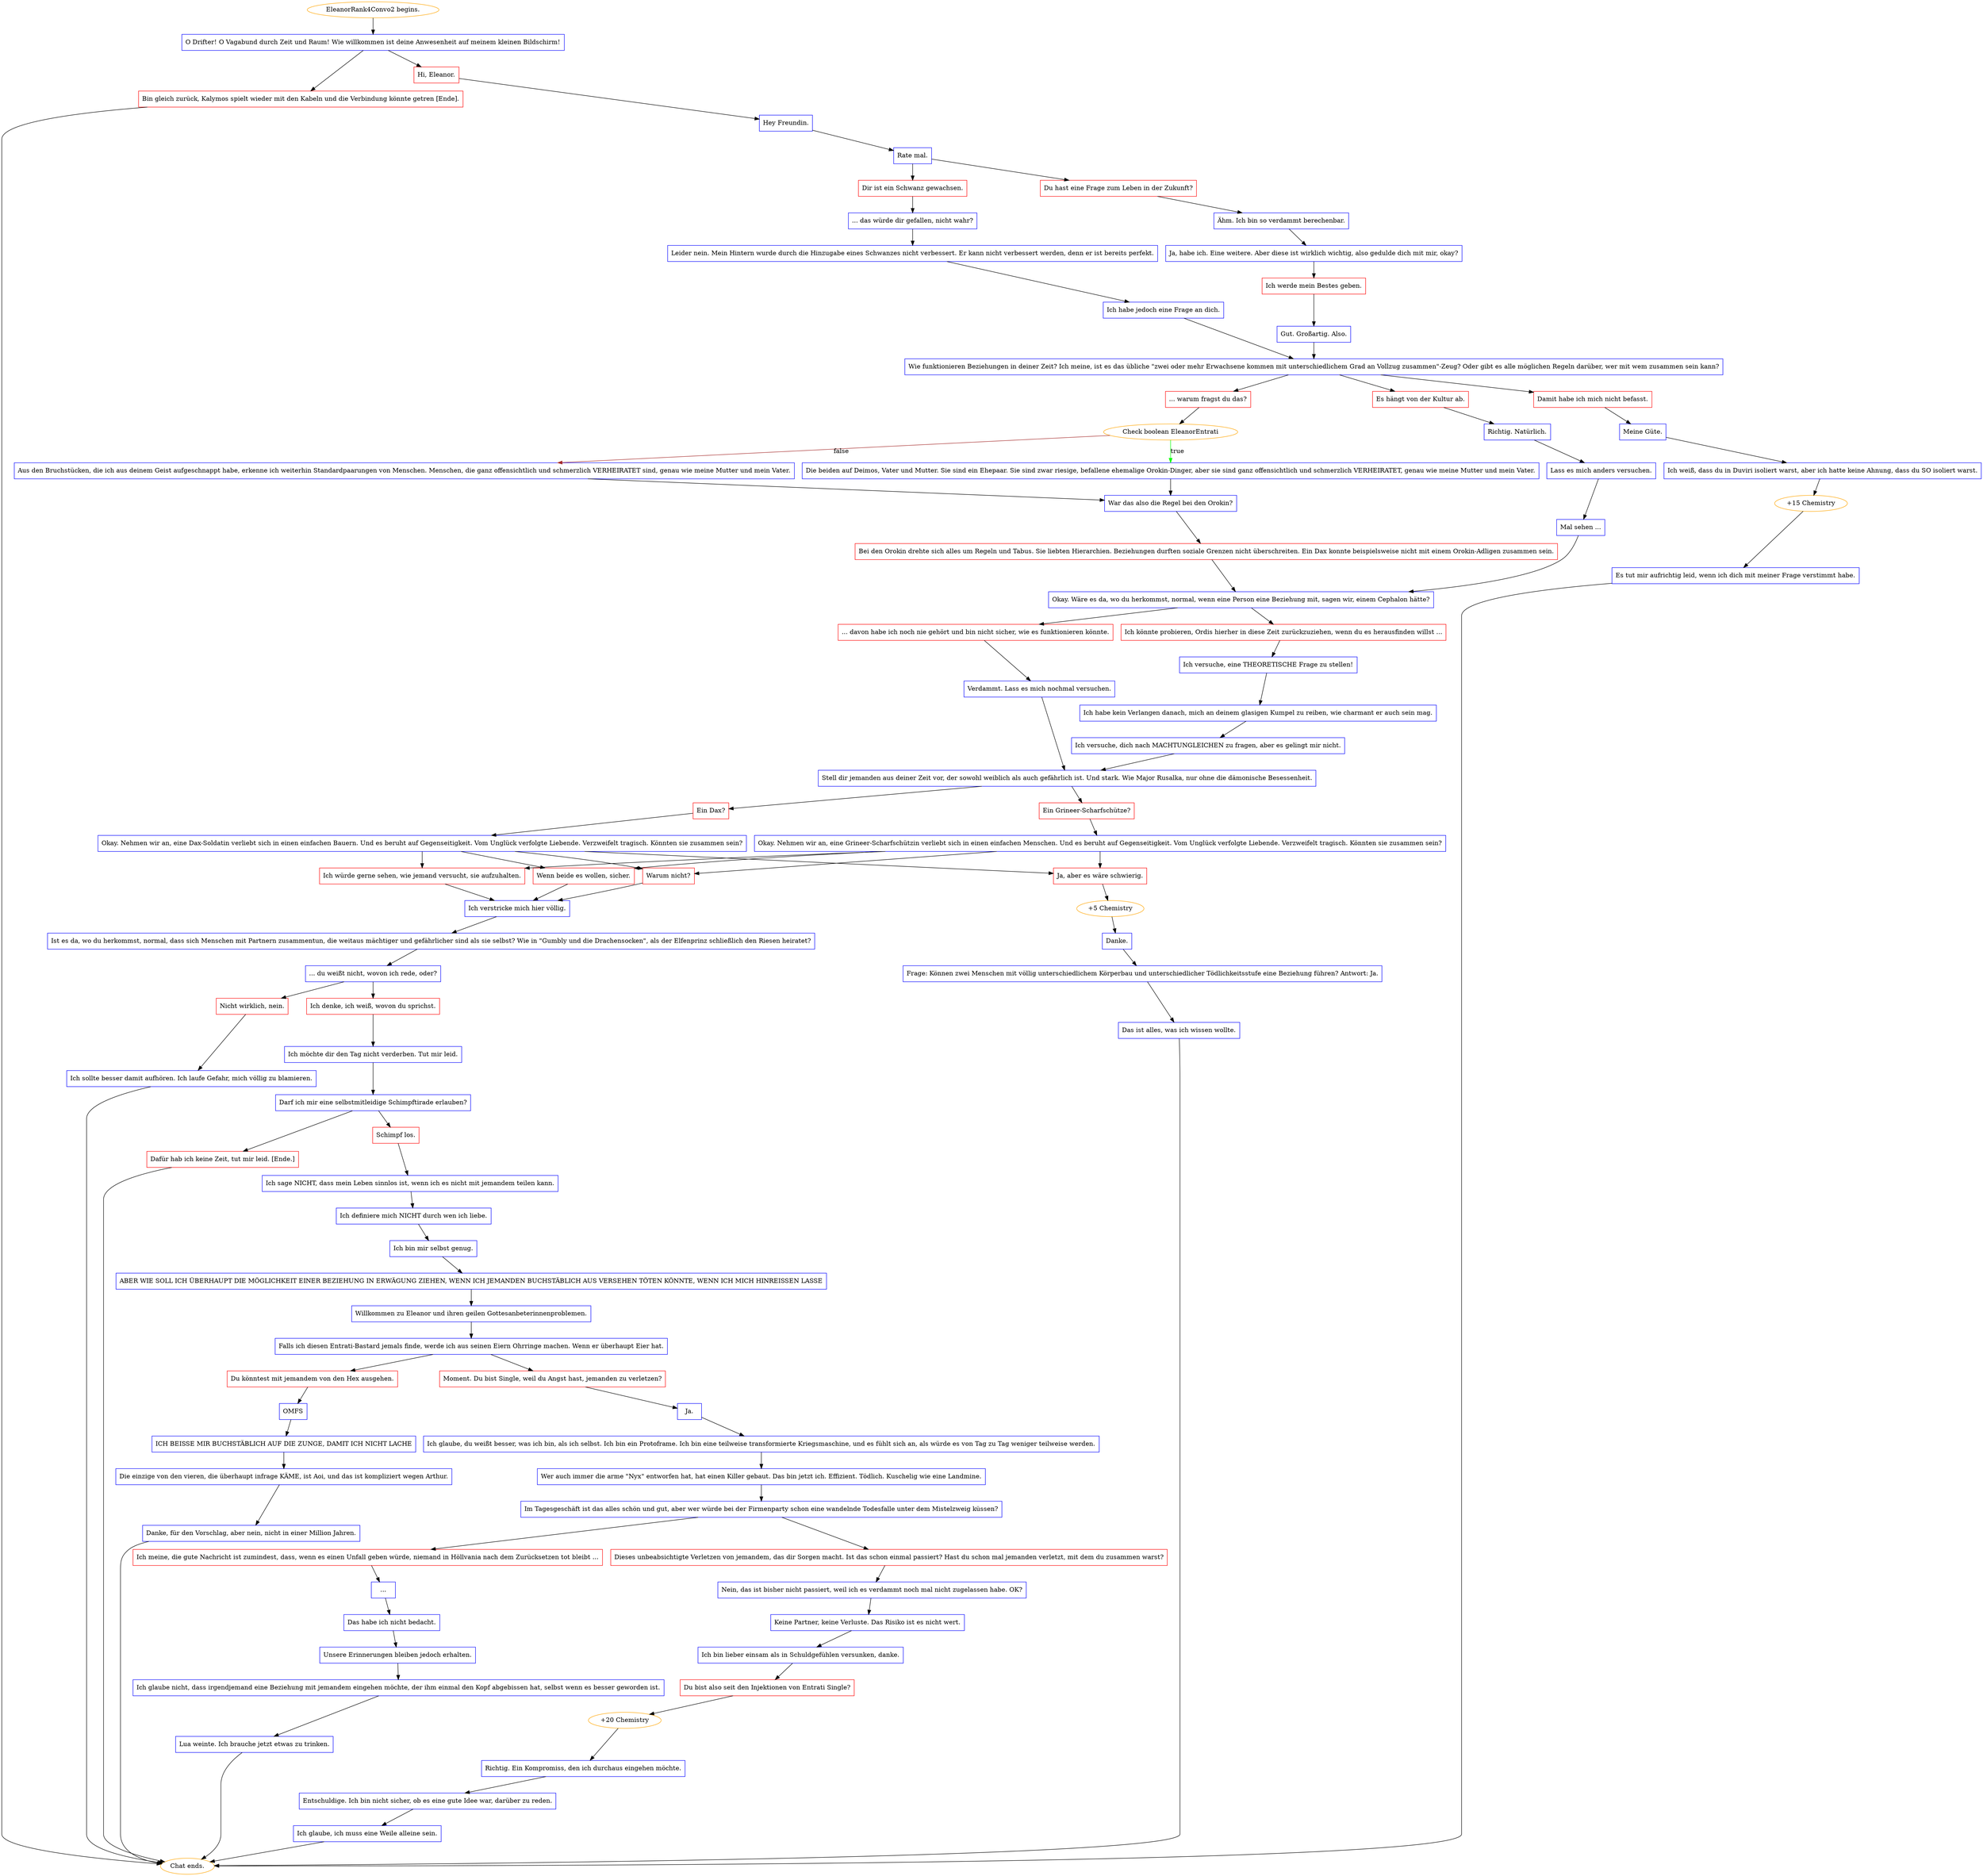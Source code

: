digraph {
	"EleanorRank4Convo2 begins." [color=orange];
		"EleanorRank4Convo2 begins." -> j1047714114;
	j1047714114 [label="O Drifter! O Vagabund durch Zeit und Raum! Wie willkommen ist deine Anwesenheit auf meinem kleinen Bildschirm!",shape=box,color=blue];
		j1047714114 -> j606125128;
		j1047714114 -> j3637568394;
	j606125128 [label="Hi, Eleanor.",shape=box,color=red];
		j606125128 -> j3947811666;
	j3637568394 [label="Bin gleich zurück, Kalymos spielt wieder mit den Kabeln und die Verbindung könnte getren [Ende].",shape=box,color=red];
		j3637568394 -> "Chat ends.";
	j3947811666 [label="Hey Freundin.",shape=box,color=blue];
		j3947811666 -> j2737014596;
	"Chat ends." [color=orange];
	j2737014596 [label="Rate mal.",shape=box,color=blue];
		j2737014596 -> j2302309927;
		j2737014596 -> j1708040179;
	j2302309927 [label="Du hast eine Frage zum Leben in der Zukunft?",shape=box,color=red];
		j2302309927 -> j2485930634;
	j1708040179 [label="Dir ist ein Schwanz gewachsen.",shape=box,color=red];
		j1708040179 -> j576079048;
	j2485930634 [label="Ähm. Ich bin so verdammt berechenbar.",shape=box,color=blue];
		j2485930634 -> j1191904692;
	j576079048 [label="... das würde dir gefallen, nicht wahr?",shape=box,color=blue];
		j576079048 -> j3028964217;
	j1191904692 [label="Ja, habe ich. Eine weitere. Aber diese ist wirklich wichtig, also gedulde dich mit mir, okay?",shape=box,color=blue];
		j1191904692 -> j2278518002;
	j3028964217 [label="Leider nein. Mein Hintern wurde durch die Hinzugabe eines Schwanzes nicht verbessert. Er kann nicht verbessert werden, denn er ist bereits perfekt.",shape=box,color=blue];
		j3028964217 -> j2285920087;
	j2278518002 [label="Ich werde mein Bestes geben.",shape=box,color=red];
		j2278518002 -> j1884157539;
	j2285920087 [label="Ich habe jedoch eine Frage an dich.",shape=box,color=blue];
		j2285920087 -> j272921119;
	j1884157539 [label="Gut. Großartig. Also.",shape=box,color=blue];
		j1884157539 -> j272921119;
	j272921119 [label="Wie funktionieren Beziehungen in deiner Zeit? Ich meine, ist es das übliche \"zwei oder mehr Erwachsene kommen mit unterschiedlichem Grad an Vollzug zusammen\"-Zeug? Oder gibt es alle möglichen Regeln darüber, wer mit wem zusammen sein kann?",shape=box,color=blue];
		j272921119 -> j2168996761;
		j272921119 -> j3408765853;
		j272921119 -> j3705984822;
	j2168996761 [label="Damit habe ich mich nicht befasst.",shape=box,color=red];
		j2168996761 -> j645710792;
	j3408765853 [label="Es hängt von der Kultur ab.",shape=box,color=red];
		j3408765853 -> j2733557012;
	j3705984822 [label="... warum fragst du das?",shape=box,color=red];
		j3705984822 -> j614221672;
	j645710792 [label="Meine Güte.",shape=box,color=blue];
		j645710792 -> j4269596130;
	j2733557012 [label="Richtig. Natürlich.",shape=box,color=blue];
		j2733557012 -> j2003203930;
	j614221672 [label="Check boolean EleanorEntrati",color=orange];
		j614221672 -> j3754616155 [label=true,color=green];
		j614221672 -> j490384285 [label=false,color=brown];
	j4269596130 [label="Ich weiß, dass du in Duviri isoliert warst, aber ich hatte keine Ahnung, dass du SO isoliert warst.",shape=box,color=blue];
		j4269596130 -> j1817183539;
	j2003203930 [label="Lass es mich anders versuchen.",shape=box,color=blue];
		j2003203930 -> j3259672218;
	j3754616155 [label="Die beiden auf Deimos, Vater und Mutter. Sie sind ein Ehepaar. Sie sind zwar riesige, befallene ehemalige Orokin-Dinger, aber sie sind ganz offensichtlich und schmerzlich VERHEIRATET, genau wie meine Mutter und mein Vater.",shape=box,color=blue];
		j3754616155 -> j2994355481;
	j490384285 [label="Aus den Bruchstücken, die ich aus deinem Geist aufgeschnappt habe, erkenne ich weiterhin Standardpaarungen von Menschen. Menschen, die ganz offensichtlich und schmerzlich VERHEIRATET sind, genau wie meine Mutter und mein Vater.",shape=box,color=blue];
		j490384285 -> j2994355481;
	j1817183539 [label="+15 Chemistry",color=orange];
		j1817183539 -> j2347548201;
	j3259672218 [label="Mal sehen ...",shape=box,color=blue];
		j3259672218 -> j582456363;
	j2994355481 [label="War das also die Regel bei den Orokin?",shape=box,color=blue];
		j2994355481 -> j2449312253;
	j2347548201 [label="Es tut mir aufrichtig leid, wenn ich dich mit meiner Frage verstimmt habe.",shape=box,color=blue];
		j2347548201 -> "Chat ends.";
	j582456363 [label="Okay. Wäre es da, wo du herkommst, normal, wenn eine Person eine Beziehung mit, sagen wir, einem Cephalon hätte?",shape=box,color=blue];
		j582456363 -> j2968088261;
		j582456363 -> j3254938224;
	j2449312253 [label="Bei den Orokin drehte sich alles um Regeln und Tabus. Sie liebten Hierarchien. Beziehungen durften soziale Grenzen nicht überschreiten. Ein Dax konnte beispielsweise nicht mit einem Orokin-Adligen zusammen sein.",shape=box,color=red];
		j2449312253 -> j582456363;
	j2968088261 [label="Ich könnte probieren, Ordis hierher in diese Zeit zurückzuziehen, wenn du es herausfinden willst ...",shape=box,color=red];
		j2968088261 -> j1083991739;
	j3254938224 [label="... davon habe ich noch nie gehört und bin nicht sicher, wie es funktionieren könnte.",shape=box,color=red];
		j3254938224 -> j4136101805;
	j1083991739 [label="Ich versuche, eine THEORETISCHE Frage zu stellen!",shape=box,color=blue];
		j1083991739 -> j4086665753;
	j4136101805 [label="Verdammt. Lass es mich nochmal versuchen.",shape=box,color=blue];
		j4136101805 -> j1756057178;
	j4086665753 [label="Ich habe kein Verlangen danach, mich an deinem glasigen Kumpel zu reiben, wie charmant er auch sein mag.",shape=box,color=blue];
		j4086665753 -> j3226841498;
	j1756057178 [label="Stell dir jemanden aus deiner Zeit vor, der sowohl weiblich als auch gefährlich ist. Und stark. Wie Major Rusalka, nur ohne die dämonische Besessenheit.",shape=box,color=blue];
		j1756057178 -> j2398292049;
		j1756057178 -> j2121519321;
	j3226841498 [label="Ich versuche, dich nach MACHTUNGLEICHEN zu fragen, aber es gelingt mir nicht.",shape=box,color=blue];
		j3226841498 -> j1756057178;
	j2398292049 [label="Ein Grineer-Scharfschütze?",shape=box,color=red];
		j2398292049 -> j3701098103;
	j2121519321 [label="Ein Dax?",shape=box,color=red];
		j2121519321 -> j4032886258;
	j3701098103 [label="Okay. Nehmen wir an, eine Grineer-Scharfschützin verliebt sich in einen einfachen Menschen. Und es beruht auf Gegenseitigkeit. Vom Unglück verfolgte Liebende. Verzweifelt tragisch. Könnten sie zusammen sein?",shape=box,color=blue];
		j3701098103 -> j2045558370;
		j3701098103 -> j2331880519;
		j3701098103 -> j4201153280;
		j3701098103 -> j4223812257;
	j4032886258 [label="Okay. Nehmen wir an, eine Dax-Soldatin verliebt sich in einen einfachen Bauern. Und es beruht auf Gegenseitigkeit. Vom Unglück verfolgte Liebende. Verzweifelt tragisch. Könnten sie zusammen sein?",shape=box,color=blue];
		j4032886258 -> j2045558370;
		j4032886258 -> j2331880519;
		j4032886258 -> j4201153280;
		j4032886258 -> j4223812257;
	j2045558370 [label="Wenn beide es wollen, sicher.",shape=box,color=red];
		j2045558370 -> j2242827111;
	j2331880519 [label="Warum nicht?",shape=box,color=red];
		j2331880519 -> j2242827111;
	j4201153280 [label="Ich würde gerne sehen, wie jemand versucht, sie aufzuhalten.",shape=box,color=red];
		j4201153280 -> j2242827111;
	j4223812257 [label="Ja, aber es wäre schwierig.",shape=box,color=red];
		j4223812257 -> j3980256665;
	j2242827111 [label="Ich verstricke mich hier völlig.",shape=box,color=blue];
		j2242827111 -> j3074952706;
	j3980256665 [label="+5 Chemistry",color=orange];
		j3980256665 -> j1823908686;
	j3074952706 [label="Ist es da, wo du herkommst, normal, dass sich Menschen mit Partnern zusammentun, die weitaus mächtiger und gefährlicher sind als sie selbst? Wie in \"Gumbly und die Drachensocken\", als der Elfenprinz schließlich den Riesen heiratet?",shape=box,color=blue];
		j3074952706 -> j1653307744;
	j1823908686 [label="Danke.",shape=box,color=blue];
		j1823908686 -> j2802633459;
	j1653307744 [label="... du weißt nicht, wovon ich rede, oder?",shape=box,color=blue];
		j1653307744 -> j3656643797;
		j1653307744 -> j3919471085;
	j2802633459 [label="Frage: Können zwei Menschen mit völlig unterschiedlichem Körperbau und unterschiedlicher Tödlichkeitsstufe eine Beziehung führen? Antwort: Ja.",shape=box,color=blue];
		j2802633459 -> j4036488699;
	j3656643797 [label="Ich denke, ich weiß, wovon du sprichst.",shape=box,color=red];
		j3656643797 -> j1804700729;
	j3919471085 [label="Nicht wirklich, nein.",shape=box,color=red];
		j3919471085 -> j1053736516;
	j4036488699 [label="Das ist alles, was ich wissen wollte.",shape=box,color=blue];
		j4036488699 -> "Chat ends.";
	j1804700729 [label="Ich möchte dir den Tag nicht verderben. Tut mir leid.",shape=box,color=blue];
		j1804700729 -> j3139491796;
	j1053736516 [label="Ich sollte besser damit aufhören. Ich laufe Gefahr, mich völlig zu blamieren.",shape=box,color=blue];
		j1053736516 -> "Chat ends.";
	j3139491796 [label="Darf ich mir eine selbstmitleidige Schimpftirade erlauben?",shape=box,color=blue];
		j3139491796 -> j3258971972;
		j3139491796 -> j1809042097;
	j3258971972 [label="Schimpf los.",shape=box,color=red];
		j3258971972 -> j2304183921;
	j1809042097 [label="Dafür hab ich keine Zeit, tut mir leid. [Ende.]",shape=box,color=red];
		j1809042097 -> "Chat ends.";
	j2304183921 [label="Ich sage NICHT, dass mein Leben sinnlos ist, wenn ich es nicht mit jemandem teilen kann.",shape=box,color=blue];
		j2304183921 -> j2988922249;
	j2988922249 [label="Ich definiere mich NICHT durch wen ich liebe.",shape=box,color=blue];
		j2988922249 -> j156611395;
	j156611395 [label="Ich bin mir selbst genug.",shape=box,color=blue];
		j156611395 -> j1168990141;
	j1168990141 [label="ABER WIE SOLL ICH ÜBERHAUPT DIE MÖGLICHKEIT EINER BEZIEHUNG IN ERWÄGUNG ZIEHEN, WENN ICH JEMANDEN BUCHSTÄBLICH AUS VERSEHEN TÖTEN KÖNNTE, WENN ICH MICH HINREISSEN LASSE",shape=box,color=blue];
		j1168990141 -> j1559553709;
	j1559553709 [label="Willkommen zu Eleanor und ihren geilen Gottesanbeterinnenproblemen.",shape=box,color=blue];
		j1559553709 -> j2966305743;
	j2966305743 [label="Falls ich diesen Entrati-Bastard jemals finde, werde ich aus seinen Eiern Ohrringe machen. Wenn er überhaupt Eier hat.",shape=box,color=blue];
		j2966305743 -> j2796579393;
		j2966305743 -> j621417806;
	j2796579393 [label="Du könntest mit jemandem von den Hex ausgehen.",shape=box,color=red];
		j2796579393 -> j989755955;
	j621417806 [label="Moment. Du bist Single, weil du Angst hast, jemanden zu verletzen?",shape=box,color=red];
		j621417806 -> j525703144;
	j989755955 [label="OMFS",shape=box,color=blue];
		j989755955 -> j2078032307;
	j525703144 [label="Ja.",shape=box,color=blue];
		j525703144 -> j1605739388;
	j2078032307 [label="ICH BEISSE MIR BUCHSTÄBLICH AUF DIE ZUNGE, DAMIT ICH NICHT LACHE",shape=box,color=blue];
		j2078032307 -> j3592510069;
	j1605739388 [label="Ich glaube, du weißt besser, was ich bin, als ich selbst. Ich bin ein Protoframe. Ich bin eine teilweise transformierte Kriegsmaschine, und es fühlt sich an, als würde es von Tag zu Tag weniger teilweise werden.",shape=box,color=blue];
		j1605739388 -> j51117582;
	j3592510069 [label="Die einzige von den vieren, die überhaupt infrage KÄME, ist Aoi, und das ist kompliziert wegen Arthur.",shape=box,color=blue];
		j3592510069 -> j4145340474;
	j51117582 [label="Wer auch immer die arme \"Nyx\" entworfen hat, hat einen Killer gebaut. Das bin jetzt ich. Effizient. Tödlich. Kuschelig wie eine Landmine.",shape=box,color=blue];
		j51117582 -> j2635335145;
	j4145340474 [label="Danke, für den Vorschlag, aber nein, nicht in einer Million Jahren.",shape=box,color=blue];
		j4145340474 -> "Chat ends.";
	j2635335145 [label="Im Tagesgeschäft ist das alles schön und gut, aber wer würde bei der Firmenparty schon eine wandelnde Todesfalle unter dem Mistelzweig küssen?",shape=box,color=blue];
		j2635335145 -> j3614500606;
		j2635335145 -> j1569356726;
	j3614500606 [label="Dieses unbeabsichtigte Verletzen von jemandem, das dir Sorgen macht. Ist das schon einmal passiert? Hast du schon mal jemanden verletzt, mit dem du zusammen warst?",shape=box,color=red];
		j3614500606 -> j777047222;
	j1569356726 [label="Ich meine, die gute Nachricht ist zumindest, dass, wenn es einen Unfall geben würde, niemand in Höllvania nach dem Zurücksetzen tot bleibt ...",shape=box,color=red];
		j1569356726 -> j3181750026;
	j777047222 [label="Nein, das ist bisher nicht passiert, weil ich es verdammt noch mal nicht zugelassen habe. OK?",shape=box,color=blue];
		j777047222 -> j1492369266;
	j3181750026 [label="...",shape=box,color=blue];
		j3181750026 -> j386918382;
	j1492369266 [label="Keine Partner, keine Verluste. Das Risiko ist es nicht wert.",shape=box,color=blue];
		j1492369266 -> j2890622145;
	j386918382 [label="Das habe ich nicht bedacht.",shape=box,color=blue];
		j386918382 -> j1163944859;
	j2890622145 [label="Ich bin lieber einsam als in Schuldgefühlen versunken, danke.",shape=box,color=blue];
		j2890622145 -> j2692039631;
	j1163944859 [label="Unsere Erinnerungen bleiben jedoch erhalten.",shape=box,color=blue];
		j1163944859 -> j3153763238;
	j2692039631 [label="Du bist also seit den Injektionen von Entrati Single?",shape=box,color=red];
		j2692039631 -> j3438492045;
	j3153763238 [label="Ich glaube nicht, dass irgendjemand eine Beziehung mit jemandem eingehen möchte, der ihm einmal den Kopf abgebissen hat, selbst wenn es besser geworden ist.",shape=box,color=blue];
		j3153763238 -> j2099129784;
	j3438492045 [label="+20 Chemistry",color=orange];
		j3438492045 -> j1185566506;
	j2099129784 [label="Lua weinte. Ich brauche jetzt etwas zu trinken.",shape=box,color=blue];
		j2099129784 -> "Chat ends.";
	j1185566506 [label="Richtig. Ein Kompromiss, den ich durchaus eingehen möchte.",shape=box,color=blue];
		j1185566506 -> j1191678164;
	j1191678164 [label="Entschuldige. Ich bin nicht sicher, ob es eine gute Idee war, darüber zu reden.",shape=box,color=blue];
		j1191678164 -> j1806252966;
	j1806252966 [label="Ich glaube, ich muss eine Weile alleine sein.",shape=box,color=blue];
		j1806252966 -> "Chat ends.";
}
